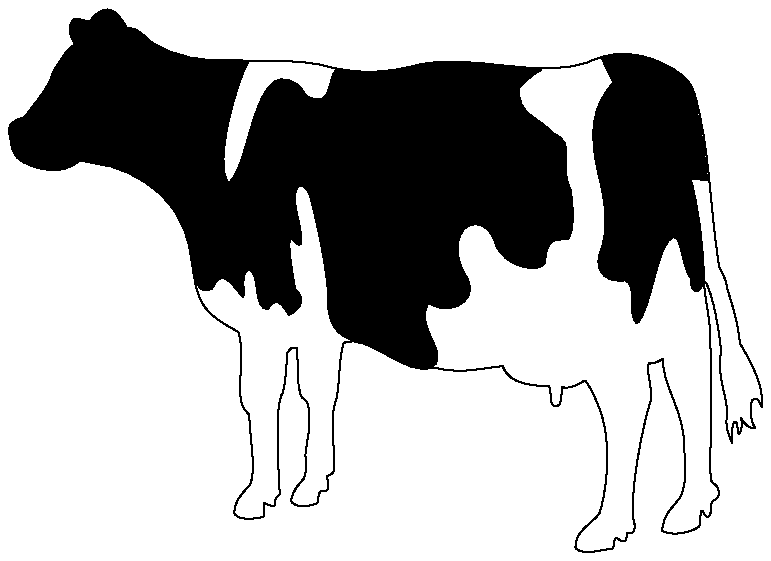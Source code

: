 % Converted from PostScript(TM) to MetaPost by pstoedit
%
% copyright=pragma-ade readme=readme.pdf licence=cc-by-nc-sa

% MetaPost backend contributed by Scott Pakin <pakin@uiuc.edu>
% pstoedit is Copyright (C) 1993 - 1999 Wolfgang Glunz <wglunz@geocities.com>

% Generate structured PostScript
prologues := 1;

% Display a given string with its *baseline* at a given location
% and with a given rotation angle
vardef showtext(expr origin)(expr angle)(expr string) =
  draw string infont defaultfont scaled defaultscale
    rotated angle shifted origin;
enddef;

beginfig(1);
drawoptions (withcolor (1,1,1));
fill (84.3799,618.55)..controls (88.3398,624.38) and (92.5898,622.94)..(96.3398,615.67)
	..controls (101.23,615.6) and (102.46,612.43)..(104.98,610.78)
	..controls (122.62,598.39) and (147.46,607.18)..(167.9,601.92)
	..controls (180.94,598.54) and (190.87,599.76)..(200.09,602.06)
	..controls (220.32,607.25) and (246.1,596.16)..(263.74,603.86)
	..controls (274.75,608.62) and (284.76,605.66)..(292.97,600.91)
	..controls (297.58,597.96) and (299.59,596.09)..(300.96,591.26)
	..controls (306.29,572.54) and (306.29,551.02)..(309.53,530.57)
	..controls (309.53,528.84) and (312.19,526.1)..(312.48,522.07)
	..controls (315.79,511.34) and (316.08,510.12)..(317.16,502.2)
	..controls (317.16,501.34) and (326.52,488.45)..(325.01,479.02)
	..controls (323.93,481.25) and (323.86,482.83)..(321.62,481.68)
	..controls (320.33,479.3) and (320.9,473.9)..(322.56,471.74)
	..controls (320.83,470.81) and (318.46,473.47)..(317.52,475.2)
	..controls (318.17,473.04) and (317.81,470.81)..(316.73,469.3)
	..controls (315.86,472.25) and (316.58,473.18)..(315.36,473.9)
	..controls (313.99,472.9) and (314.21,469.3)..(314.28,466.2)
	..controls (313.49,468.07) and (311.47,472.46)..(312.55,476.42)
	..controls (312.48,484.2) and (308.81,489.1)..(310.32,499.1)
	..controls (310.1,504.43) and (307.3,521.06)..(304.56,524.3)
	..controls (303.12,526.25) and (306.36,510.77)..(306.36,506.16)
	..controls (306.65,500.9) and (307.08,468.72)..(306.43,463.1)
	..controls (306.43,459.22) and (306.22,453.96)..(307.08,452.16)
	..controls (308.74,450.79) and (309.38,450.5)..(309.6,447.98)
	..controls (309.24,446.62) and (308.74,446.04)..(307.73,445.54)
	..controls (306.07,444.6) and (307.37,441.79)..(306.07,439.85)
	..controls (304.49,438.77) and (304.13,441.86)..(303.34,441.86)
	..controls (302.69,441) and (303.05,437.98)..(302.47,436.18)
	..controls (299.66,433.8) and (292.18,432.5)..(289.15,434.66)
	..controls (289.73,440.64) and (291.74,441.58)..(295.63,446.62)
	..controls (298.66,452.59) and (297,460.94)..(296.93,468.14)
	..controls (295.49,480.38) and (289.22,487.3)..(289.44,496.44)
	..controls (287.86,495.72) and (286.42,494.57)..(284.26,494.86)
	..controls (283.39,489.46) and (286.42,484.56)..(284.83,480.82)
	..controls (281.95,471.96) and (277.06,446.62)..(279,437.76)
	..controls (280.01,434.74) and (278.21,433.15)..(277.06,433.94)
	..controls (276.77,433.94) and (276.55,433.94)..(276.41,433.94)
	..controls (276.41,433.94) and (276.55,431.42)..(275.69,430.92)
	..controls (274.1,430.34) and (273.67,431.71)..(272.66,432.14)
	..controls (271.22,430.85) and (272.52,429.48)..(271.15,428.04)
	..controls (267.19,428.04) and (261.36,425.38)..(257.98,428.26)
	..controls (257.33,434.16) and (263.3,436.68)..(266.47,440.71)
	..controls (268.63,446.62) and (271.08,462.89)..(267.77,474.62)
	..controls (267.77,475.56) and (264.38,485.28)..(261.43,488.66)
	..controls (258.7,487.66) and (257.33,485.5)..(253.22,486.29)
	..controls (252.58,484.34) and (253.3,482.33)..(252.22,480.1)
	..controls (251.86,479.52) and (249.34,478.58)..(249.19,481.39)
	..controls (248.98,483.05) and (248.9,486.36)..(248.26,486.72)
	..controls (243.65,486.72) and (233.71,487.08)..(231.77,493.92)
	..controls (219.89,492.34) and (215.93,491.26)..(206.57,493.42)
	..controls (196.63,489.67) and (183.24,506.16)..(174.53,502.2)
	..controls (172.51,496.15) and (173.09,485.64)..(171.65,481.39)
	..controls (169.34,474.77) and (171.14,467.14)..(171.14,456.41)
	..controls (170.57,455.4) and (169.85,454.46)..(168.48,454.46)
	..controls (168.48,453.1) and (169.34,450.86)..(168.62,449.42)
	..controls (167.18,447.62) and (165.89,451.8)..(165.02,444.6)
	..controls (163.15,443.74) and (157.75,442.22)..(155.59,445.18)
	..controls (155.88,448.99) and (158.33,451.3)..(160.13,453.38)
	..controls (161.42,456.91) and (160.99,458.28)..(160.7,461.81)
	..controls (160.99,464.98) and (161.71,468.58)..(161.86,470.09)
	..controls (161.86,473.04) and (162.5,479.3)..(161.14,481.18)
	--(159.41,482.69)..controls (157.18,487.22) and (158.33,494.64)..(157.61,500.26)
	..controls (155.81,500.69) and (155.81,500.98)..(154.01,498.31)
	..controls (154.01,494.42) and (153.5,486.36)..(152.35,483.84)
	..controls (149.69,479.81) and (150.84,459.65)..(151.42,448.56)
	..controls (151.78,446.47) and (149.69,447.7)..(149.76,444.74)
	..controls (150.05,442.8) and (147.89,443.59)..(146.09,444.6)
	..controls (145.15,445.18) and (146.59,439.78)..(145.37,439.56)
	..controls (142.34,438.84) and (136.87,438.19)..(135.22,440.71)
	..controls (134.57,444.6) and (137.88,448.06)..(140.62,451.01)
	..controls (143.14,455.83) and (140.9,465.7)..(140.47,476.28)
	--(138.89,478.22)..controls (134.86,483.19) and (139.61,496.94)..(136.51,506.23)
	..controls (120.02,514.87) and (122.11,519.19)..(118.73,537.62)
	..controls (115.13,557.64) and (93.3799,567.65)..(79.0598,567.65)
	..controls (73.4399,563.04) and (66.24,563.62)..(58.5398,567.65)
	..controls (55.6599,569.23) and (54.4299,573.19)..(54.5,576.5)
	..controls (52.6299,580.75) and (55.22,582.19)..(59.6199,583.49)
	..controls (62.71,587.81) and (68.6199,594.65)..(69.1899,597.74)
	..controls (70.3398,601.92) and (75.5298,608.11)..(77.7598,609.77)
	..controls (75.8198,613.01) and (74.8098,615.17)..(77.1099,618.55)
	..controls (79.5598,620.14) and (81.7898,616.61)..(84.3799,618.55)
	--cycle;
drawoptions (withcolor (0,0,0));
pickup pencircle scaled 0.636492bp;
draw (84.3799,618.55)..controls (88.3398,624.38) and (92.5898,622.94)..(96.3398,615.67)
	..controls (101.23,615.6) and (102.46,612.43)..(104.98,610.78)
	..controls (122.62,598.39) and (147.46,607.18)..(167.9,601.92)
	..controls (180.94,598.54) and (190.87,599.76)..(200.09,602.06)
	..controls (220.32,607.25) and (246.1,596.16)..(263.74,603.86)
	..controls (274.75,608.62) and (284.76,605.66)..(292.97,600.91)
	..controls (297.58,597.96) and (299.59,596.09)..(300.96,591.26)
	..controls (306.29,572.54) and (306.29,551.02)..(309.53,530.57)
	..controls (309.53,528.84) and (312.19,526.1)..(312.48,522.07)
	..controls (315.79,511.34) and (316.08,510.12)..(317.16,502.2)
	..controls (317.16,501.34) and (326.52,488.45)..(325.01,479.02)
	..controls (323.93,481.25) and (323.86,482.83)..(321.62,481.68)
	..controls (320.33,479.3) and (320.9,473.9)..(322.56,471.74)
	..controls (320.83,470.81) and (318.46,473.47)..(317.52,475.2)
	..controls (318.17,473.04) and (317.81,470.81)..(316.73,469.3)
	..controls (315.86,472.25) and (316.58,473.18)..(315.36,473.9)
	..controls (313.99,472.9) and (314.21,469.3)..(314.28,466.2)
	..controls (313.49,468.07) and (311.47,472.46)..(312.55,476.42)
	..controls (312.48,484.2) and (308.81,489.1)..(310.32,499.1)
	..controls (310.1,504.43) and (307.3,521.06)..(304.56,524.3)
	..controls (303.12,526.25) and (306.36,510.77)..(306.36,506.16)
	..controls (306.65,500.9) and (307.08,468.72)..(306.43,463.1)
	..controls (306.43,459.22) and (306.22,453.96)..(307.08,452.16)
	..controls (308.74,450.79) and (309.38,450.5)..(309.6,447.98)
	..controls (309.24,446.62) and (308.74,446.04)..(307.73,445.54)
	..controls (306.07,444.6) and (307.37,441.79)..(306.07,439.85)
	..controls (304.49,438.77) and (304.13,441.86)..(303.34,441.86)
	..controls (302.69,441) and (303.05,437.98)..(302.47,436.18)
	..controls (299.66,433.8) and (292.18,432.5)..(289.15,434.66)
	..controls (289.73,440.64) and (291.74,441.58)..(295.63,446.62)
	..controls (298.66,452.59) and (297,460.94)..(296.93,468.14)
	..controls (295.49,480.38) and (289.22,487.3)..(289.44,496.44)
	..controls (287.86,495.72) and (286.42,494.57)..(284.26,494.86)
	..controls (283.39,489.46) and (286.42,484.56)..(284.83,480.82)
	..controls (281.95,471.96) and (277.06,446.62)..(279,437.76)
	..controls (280.01,434.74) and (278.21,433.15)..(277.06,433.94)
	..controls (276.77,433.94) and (276.55,433.94)..(276.41,433.94)
	..controls (276.41,433.94) and (276.55,431.42)..(275.69,430.92)
	..controls (274.1,430.34) and (273.67,431.71)..(272.66,432.14)
	..controls (271.22,430.85) and (272.52,429.48)..(271.15,428.04)
	..controls (267.19,428.04) and (261.36,425.38)..(257.98,428.26)
	..controls (257.33,434.16) and (263.3,436.68)..(266.47,440.71)
	..controls (268.63,446.62) and (271.08,462.89)..(267.77,474.62)
	..controls (267.77,475.56) and (264.38,485.28)..(261.43,488.66)
	..controls (258.7,487.66) and (257.33,485.5)..(253.22,486.29)
	..controls (252.58,484.34) and (253.3,482.33)..(252.22,480.1)
	..controls (251.86,479.52) and (249.34,478.58)..(249.19,481.39)
	..controls (248.98,483.05) and (248.9,486.36)..(248.26,486.72)
	..controls (243.65,486.72) and (233.71,487.08)..(231.77,493.92)
	..controls (219.89,492.34) and (215.93,491.26)..(206.57,493.42)
	..controls (196.63,489.67) and (183.24,506.16)..(174.53,502.2)
	..controls (172.51,496.15) and (173.09,485.64)..(171.65,481.39)
	..controls (169.34,474.77) and (171.14,467.14)..(171.14,456.41)
	..controls (170.57,455.4) and (169.85,454.46)..(168.48,454.46)
	..controls (168.48,453.1) and (169.34,450.86)..(168.62,449.42)
	..controls (167.18,447.62) and (165.89,451.8)..(165.02,444.6)
	..controls (163.15,443.74) and (157.75,442.22)..(155.59,445.18)
	..controls (155.88,448.99) and (158.33,451.3)..(160.13,453.38)
	..controls (161.42,456.91) and (160.99,458.28)..(160.7,461.81)
	..controls (160.99,464.98) and (161.71,468.58)..(161.86,470.09)
	..controls (161.86,473.04) and (162.5,479.3)..(161.14,481.18)
	--(159.41,482.69)..controls (157.18,487.22) and (158.33,494.64)..(157.61,500.26)
	..controls (155.81,500.69) and (155.81,500.98)..(154.01,498.31)
	..controls (154.01,494.42) and (153.5,486.36)..(152.35,483.84)
	..controls (149.69,479.81) and (150.84,459.65)..(151.42,448.56)
	..controls (151.78,446.47) and (149.69,447.7)..(149.76,444.74)
	..controls (150.05,442.8) and (147.89,443.59)..(146.09,444.6)
	..controls (145.15,445.18) and (146.59,439.78)..(145.37,439.56)
	..controls (142.34,438.84) and (136.87,438.19)..(135.22,440.71)
	..controls (134.57,444.6) and (137.88,448.06)..(140.62,451.01)
	..controls (143.14,455.83) and (140.9,465.7)..(140.47,476.28)
	--(138.89,478.22)..controls (134.86,483.19) and (139.61,496.94)..(136.51,506.23)
	..controls (120.02,514.87) and (122.11,519.19)..(118.73,537.62)
	..controls (115.13,557.64) and (93.3799,567.65)..(79.0598,567.65)
	..controls (73.4399,563.04) and (66.24,563.62)..(58.5398,567.65)
	..controls (55.6599,569.23) and (54.4299,573.19)..(54.5,576.5)
	..controls (52.6299,580.75) and (55.22,582.19)..(59.6199,583.49)
	..controls (62.71,587.81) and (68.6199,594.65)..(69.1899,597.74)
	..controls (70.3398,601.92) and (75.5298,608.11)..(77.7598,609.77)
	..controls (75.8198,613.01) and (74.8098,615.17)..(77.1099,618.55)
	..controls (79.5598,620.14) and (81.7898,616.61)..(84.3799,618.55)
	--cycle;
pickup pencircle scaled 0bp;
fill (305.28,560.95)..controls (304.63,560.95) and (299.95,561.24)..(299.38,561.24)
	..controls (302.4,550.44) and (303.98,536.47)..(304.2,525.31)
	..controls (303.7,521.35) and (299.81,517.46)..(299.38,525.67)
	..controls (295.85,530.86) and (296.42,540.07)..(293.4,540.29)
	..controls (287.35,539.64) and (285.34,513.22)..(280.01,509.33)
	..controls (276.26,512.28) and (280.73,524.02)..(275.54,524.74)
	..controls (270.5,524.02) and (264.31,526.68)..(266.69,534.46)
	..controls (270.29,543.02) and (268.34,554.76)..(266.54,561.6)
	..controls (262.37,578.59) and (264.02,587.09)..(271.58,596.09)
	--(267.48,604.51)..controls (275.4,608.26) and (285.62,604.58)..(290.02,602.21)
	..controls (294.62,600.26) and (300.24,595.94)..(301.1,587.38)
	..controls (303.34,578.88) and (304.42,569.74)..(305.28,560.95)
	--cycle;
fill (245.45,600.34)..controls (242.78,599.4) and (239.62,596.02)..(237.67,594.07)
	..controls (236.74,584.42) and (244.58,583.63)..(250.2,577.44)
	..controls (258.77,573.7) and (251.21,567.72)..(256.18,557.42)
	..controls (257.04,550.94) and (257.9,543.89)..(255.31,539.78)
	..controls (249.48,538.92) and (247.97,540.22)..(246.89,531.43)
	..controls (246.31,526.97) and (231.77,529.06)..(229.03,538.27)
	..controls (227.09,544.97) and (221.33,546.7)..(217.8,543.17)
	..controls (213.77,538.06) and (215.78,531.22)..(217.8,527.47)
	..controls (224.93,517.32) and (212.04,511.42)..(205.13,516.74)
	..controls (199.73,508.68) and (211.39,500.04)..(207.43,494.5)
	..controls (205.78,493.99) and (204.77,489.17)..(185.47,500.54)
	..controls (180.36,504.14) and (167.83,500.76)..(168.77,520.63)
	..controls (168.77,525.82) and (165.6,543.53)..(162.14,555.91)
	..controls (159.41,561.24) and (156.74,559.08)..(156.89,553.9)
	..controls (157.18,547.85) and (162.94,531.22)..(155.52,540.22)
	..controls (153.58,539.21) and (156.89,523.58)..(156.89,521.64)
	..controls (162,517.03) and (157.39,513.58)..(154.73,512.28)
	..controls (151.27,518.33) and (149.62,518.04)..(147.17,514.44)
	..controls (141.7,514.08) and (144.58,528.19)..(140.26,528.62)
	..controls (137.02,527.76) and (139.18,520.06)..(138.24,518.76)
	..controls (132.98,524.74) and (130.9,529.27)..(127.01,521.64)
	..controls (126.14,521.64) and (122.11,519.19)..(120.96,526.54)
	..controls (117.65,552.74) and (107.06,558.36)..(93.8198,565.13)
	..controls (92.0198,565.63) and (84.24,566.71)..(79.3398,568.15)
	..controls (73.5098,560.88) and (58.3198,565.63)..(56.23,570.31)
	..controls (54.7898,572.69) and (54.6499,575.21)..(54.7898,576.5)
	..controls (52.3398,580.1) and (55.8699,582.7)..(59.6199,583.06)
	..controls (62.8599,587.16) and (68.5398,594.94)..(71.2798,601.56)
	..controls (72.2898,603.07) and (74.95,609.34)..(78.1899,609.55)
	..controls (74.95,612.94) and (74.2998,622.51)..(82.6599,617.33)
	..controls (87.1199,624.02) and (92.0898,624.31)..(95.7598,615.82)
	..controls (102.89,615.38) and (102.31,608.69)..(115.78,605.52)
	..controls (122.76,602.86) and (132.77,604.58)..(140.26,603.72)
	..controls (136.22,596.88) and (127.44,566.86)..(132.98,559.8)
	..controls (140.76,564.7) and (141.84,605.38)..(157.03,595.66)
	..controls (160.56,593.93) and (159.91,590.04)..(164.09,590.18)
	..controls (170.42,587.45) and (169.13,600.77)..(172.51,600.77)
	..controls (176.47,599.76) and (183.02,599.04)..(186.98,599.54)
	..controls (197.71,600.77) and (206.93,604.08)..(223.92,602.5)
	..controls (231.12,601.78) and (238.25,601.06)..(245.45,600.34)
	--cycle;
pickup pencircle scaled 0.636492bp;
draw (305.28,560.95)..controls (304.63,560.95) and (299.95,561.24)..(299.38,561.24)
	..controls (302.4,550.44) and (303.98,536.47)..(304.2,525.31)
	..controls (303.7,521.35) and (299.81,517.46)..(299.38,525.67)
	..controls (295.85,530.86) and (296.42,540.07)..(293.4,540.29)
	..controls (287.35,539.64) and (285.34,513.22)..(280.01,509.33)
	..controls (276.26,512.28) and (280.73,524.02)..(275.54,524.74)
	..controls (270.5,524.02) and (264.31,526.68)..(266.69,534.46)
	..controls (270.29,543.02) and (268.34,554.76)..(266.54,561.6)
	..controls (262.37,578.59) and (264.02,587.09)..(271.58,596.09)
	--(267.48,604.51)..controls (275.4,608.26) and (285.62,604.58)..(290.02,602.21)
	..controls (294.62,600.26) and (300.24,595.94)..(301.1,587.38)
	..controls (303.34,578.88) and (304.42,569.74)..(305.28,560.95)
	--cycle;
draw (245.45,600.34)..controls (242.78,599.4) and (239.62,596.02)..(237.67,594.07)
	..controls (236.74,584.42) and (244.58,583.63)..(250.2,577.44)
	..controls (258.77,573.7) and (251.21,567.72)..(256.18,557.42)
	..controls (257.04,550.94) and (257.9,543.89)..(255.31,539.78)
	..controls (249.48,538.92) and (247.97,540.22)..(246.89,531.43)
	..controls (246.31,526.97) and (231.77,529.06)..(229.03,538.27)
	..controls (227.09,544.97) and (221.33,546.7)..(217.8,543.17)
	..controls (213.77,538.06) and (215.78,531.22)..(217.8,527.47)
	..controls (224.93,517.32) and (212.04,511.42)..(205.13,516.74)
	..controls (199.73,508.68) and (211.39,500.04)..(207.43,494.5)
	..controls (205.78,493.99) and (204.77,489.17)..(185.47,500.54)
	..controls (180.36,504.14) and (167.83,500.76)..(168.77,520.63)
	..controls (168.77,525.82) and (165.6,543.53)..(162.14,555.91)
	..controls (159.41,561.24) and (156.74,559.08)..(156.89,553.9)
	..controls (157.18,547.85) and (162.94,531.22)..(155.52,540.22)
	..controls (153.58,539.21) and (156.89,523.58)..(156.89,521.64)
	..controls (162,517.03) and (157.39,513.58)..(154.73,512.28)
	..controls (151.27,518.33) and (149.62,518.04)..(147.17,514.44)
	..controls (141.7,514.08) and (144.58,528.19)..(140.26,528.62)
	..controls (137.02,527.76) and (139.18,520.06)..(138.24,518.76)
	..controls (132.98,524.74) and (130.9,529.27)..(127.01,521.64)
	..controls (126.14,521.64) and (122.11,519.19)..(120.96,526.54)
	..controls (117.65,552.74) and (107.06,558.36)..(93.8198,565.13)
	..controls (92.0198,565.63) and (84.24,566.71)..(79.3398,568.15)
	..controls (73.5098,560.88) and (58.3198,565.63)..(56.23,570.31)
	..controls (54.7898,572.69) and (54.6499,575.21)..(54.7898,576.5)
	..controls (52.3398,580.1) and (55.8699,582.7)..(59.6199,583.06)
	..controls (62.8599,587.16) and (68.5398,594.94)..(71.2798,601.56)
	..controls (72.2898,603.07) and (74.95,609.34)..(78.1899,609.55)
	..controls (74.95,612.94) and (74.2998,622.51)..(82.6599,617.33)
	..controls (87.1199,624.02) and (92.0898,624.31)..(95.7598,615.82)
	..controls (102.89,615.38) and (102.31,608.69)..(115.78,605.52)
	..controls (122.76,602.86) and (132.77,604.58)..(140.26,603.72)
	..controls (136.22,596.88) and (127.44,566.86)..(132.98,559.8)
	..controls (140.76,564.7) and (141.84,605.38)..(157.03,595.66)
	..controls (160.56,593.93) and (159.91,590.04)..(164.09,590.18)
	..controls (170.42,587.45) and (169.13,600.77)..(172.51,600.77)
	..controls (176.47,599.76) and (183.02,599.04)..(186.98,599.54)
	..controls (197.71,600.77) and (206.93,604.08)..(223.92,602.5)
	..controls (231.12,601.78) and (238.25,601.06)..(245.45,600.34)
	--cycle;
endfig;
end
